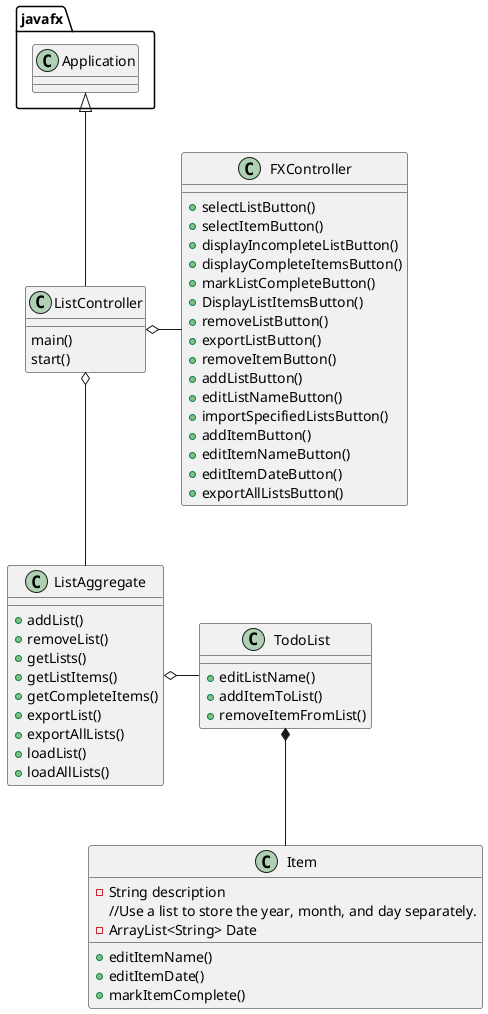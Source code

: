 @startuml
'https://plantuml.com/class-diagram

class ListController{
    main()
    start()
}

class FXController{
    +selectListButton()
    +selectItemButton()
    +displayIncompleteListButton()
    +displayCompleteItemsButton()
    +markListCompleteButton()
    +DisplayListItemsButton()
    +removeListButton()
    +exportListButton()
    +removeItemButton()
    +addListButton()
    +editListNameButton()
    +importSpecifiedListsButton()
    +addItemButton()
    +editItemNameButton()
    +editItemDateButton()
    +exportAllListsButton()
}

class ListAggregate{
    +addList()
    +removeList()
    +getLists()
    +getListItems()
    +getCompleteItems()
    +exportList()
    +exportAllLists()
    +loadList()
    +loadAllLists()
}

class TodoList{
    +editListName()
    +addItemToList()
    +removeItemFromList()
}

class Item{
    -String description
    //Use a list to store the year, month, and day separately.
    -ArrayList<String> Date

    +editItemName()
    +editItemDate()
    +markItemComplete()
}




javafx.Application <|-- ListController
ListController o-- ListAggregate
ListController o- FXController
TodoList *-- Item
ListAggregate o- TodoList
@enduml